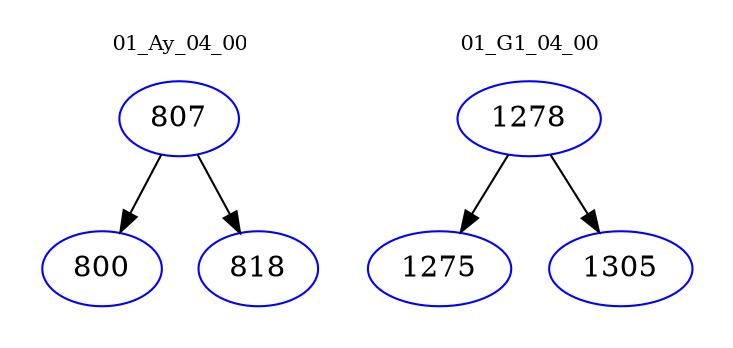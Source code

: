 digraph{
subgraph cluster_0 {
color = white
label = "01_Ay_04_00";
fontsize=10;
T0_807 [label="807", color="blue"]
T0_807 -> T0_800 [color="black"]
T0_800 [label="800", color="blue"]
T0_807 -> T0_818 [color="black"]
T0_818 [label="818", color="blue"]
}
subgraph cluster_1 {
color = white
label = "01_G1_04_00";
fontsize=10;
T1_1278 [label="1278", color="blue"]
T1_1278 -> T1_1275 [color="black"]
T1_1275 [label="1275", color="blue"]
T1_1278 -> T1_1305 [color="black"]
T1_1305 [label="1305", color="blue"]
}
}
